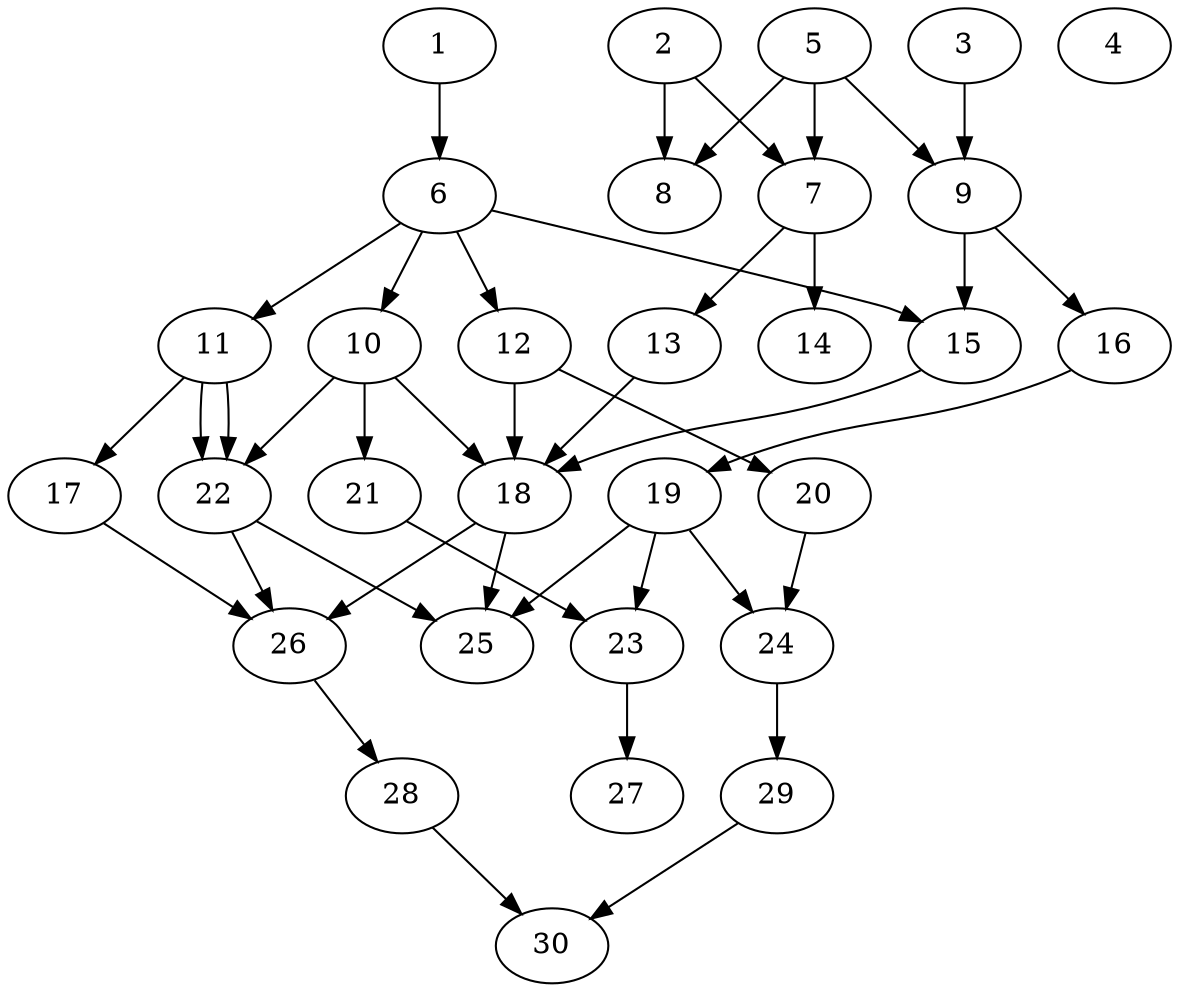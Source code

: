 // DAG automatically generated by daggen at Fri Jul 29 10:40:30 2022
// daggen.exe --dot -n 30 --ccr 0.5 --fat 0.5 --regular 0.5 --density 0.5 -o data\30/random_30_8.gv 
digraph G {
  1 [compute_size="22945579008", trans_size="492927", result_size="70656", ram="38518112",alpha="0.01"]
  1 -> 6 [size ="70656"]
  2 [compute_size="68719476736", trans_size="568118", result_size="74752", ram="25701968",alpha="0.19"]
  2 -> 7 [size ="74752"]
  2 -> 8 [size ="74752"]
  3 [compute_size="549755813888", trans_size="580905", result_size="91136", ram="5903552",alpha="0.12"]
  3 -> 9 [size ="91136"]
  4 [compute_size="16720281600", trans_size="339381", result_size="0", ram="8179760",alpha="0.10"]
  5 [compute_size="182455763462", trans_size="475153", result_size="9216", ram="1732880",alpha="0.10"]
  5 -> 7 [size ="9216"]
  5 -> 8 [size ="9216"]
  5 -> 9 [size ="9216"]
  6 [compute_size="4535255040", trans_size="931027", result_size="74752", ram="50382272",alpha="0.11"]
  6 -> 10 [size ="74752"]
  6 -> 11 [size ="74752"]
  6 -> 12 [size ="74752"]
  6 -> 15 [size ="74752"]
  7 [compute_size="1073741824000", trans_size="58951", result_size="1024", ram="21065600",alpha="0.11"]
  7 -> 13 [size ="1024"]
  7 -> 14 [size ="1024"]
  8 [compute_size="22116573500", trans_size="324388", result_size="0", ram="44263280",alpha="0.03"]
  9 [compute_size="5675307008", trans_size="729272", result_size="9216", ram="24162320",alpha="0.04"]
  9 -> 15 [size ="9216"]
  9 -> 16 [size ="9216"]
  10 [compute_size="1056728902476", trans_size="711370", result_size="54272", ram="33248144",alpha="0.08"]
  10 -> 18 [size ="54272"]
  10 -> 21 [size ="54272"]
  10 -> 22 [size ="54272"]
  11 [compute_size="8589934592", trans_size="22891", result_size="70656", ram="15074912",alpha="0.06"]
  11 -> 17 [size ="70656"]
  11 -> 22 [size ="70656"]
  11 -> 22 [size ="70656"]
  12 [compute_size="68719476736", trans_size="199902", result_size="74752", ram="50227040",alpha="0.17"]
  12 -> 18 [size ="74752"]
  12 -> 20 [size ="74752"]
  13 [compute_size="1745584128", trans_size="1033327", result_size="74752", ram="49797776",alpha="0.01"]
  13 -> 18 [size ="74752"]
  14 [compute_size="706997125120", trans_size="308851", result_size="0", ram="48087056",alpha="0.19"]
  15 [compute_size="782757789696", trans_size="510350", result_size="54272", ram="39314864",alpha="0.03"]
  15 -> 18 [size ="54272"]
  16 [compute_size="18465771520", trans_size="738351", result_size="9216", ram="8776928",alpha="0.13"]
  16 -> 19 [size ="9216"]
  17 [compute_size="18918158336", trans_size="719841", result_size="9216", ram="17473088",alpha="0.01"]
  17 -> 26 [size ="9216"]
  18 [compute_size="489152512", trans_size="566871", result_size="70656", ram="31382192",alpha="0.04"]
  18 -> 25 [size ="70656"]
  18 -> 26 [size ="70656"]
  19 [compute_size="1073741824000", trans_size="575471", result_size="1024", ram="12366272",alpha="0.02"]
  19 -> 23 [size ="1024"]
  19 -> 24 [size ="1024"]
  19 -> 25 [size ="1024"]
  20 [compute_size="42933805056", trans_size="407954", result_size="54272", ram="18041744",alpha="0.04"]
  20 -> 24 [size ="54272"]
  21 [compute_size="134217728000", trans_size="644331", result_size="1024", ram="35419808",alpha="0.03"]
  21 -> 23 [size ="1024"]
  22 [compute_size="549755813888", trans_size="583111", result_size="91136", ram="3910880",alpha="0.08"]
  22 -> 25 [size ="91136"]
  22 -> 26 [size ="91136"]
  23 [compute_size="549755813888", trans_size="584518", result_size="91136", ram="1639424",alpha="0.03"]
  23 -> 27 [size ="91136"]
  24 [compute_size="7124910080", trans_size="320008", result_size="74752", ram="23329136",alpha="0.19"]
  24 -> 29 [size ="74752"]
  25 [compute_size="22675605588", trans_size="570292", result_size="0", ram="43295456",alpha="0.14"]
  26 [compute_size="1680302080", trans_size="365372", result_size="70656", ram="39332288",alpha="0.14"]
  26 -> 28 [size ="70656"]
  27 [compute_size="20466388992", trans_size="976039", result_size="0", ram="44339312",alpha="0.02"]
  28 [compute_size="1093768857597", trans_size="402903", result_size="54272", ram="22519712",alpha="0.09"]
  28 -> 30 [size ="54272"]
  29 [compute_size="1761640448", trans_size="351945", result_size="74752", ram="51619376",alpha="0.02"]
  29 -> 30 [size ="74752"]
  30 [compute_size="28991029248", trans_size="999312", result_size="0", ram="31618208",alpha="0.13"]
}

